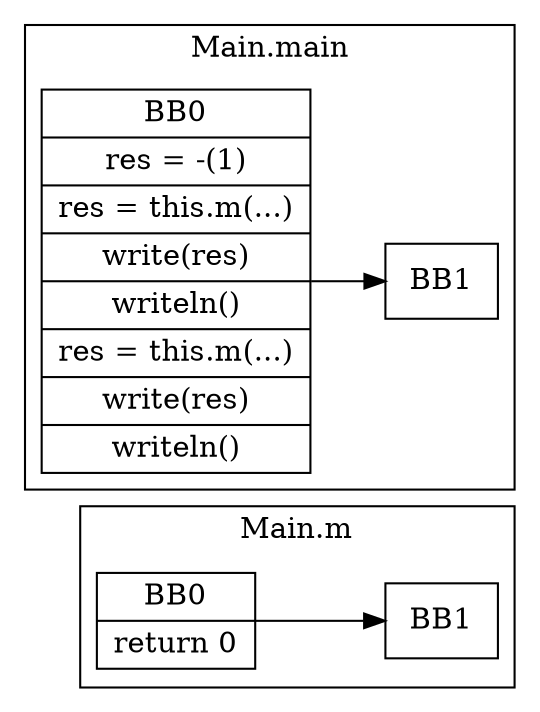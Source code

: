digraph G {
  graph [ rankdir = "LR" ];
  subgraph cluster_0 {
    label = "Main.m"
    M0_BB0 [
      shape="record"
      label="BB0|return 0"
    ];
    M0_BB0 -> M0_BB1;
    M0_BB1 [
      shape="record"
      label="BB1"
    ];
  }
  subgraph cluster_1 {
    label = "Main.main"
    M1_BB0 [
      shape="record"
      label="BB0|res = -(1)|res = this.m(...)|write(res)|writeln()|res = this.m(...)|write(res)|writeln()"
    ];
    M1_BB0 -> M1_BB1;
    M1_BB1 [
      shape="record"
      label="BB1"
    ];
  }
}
